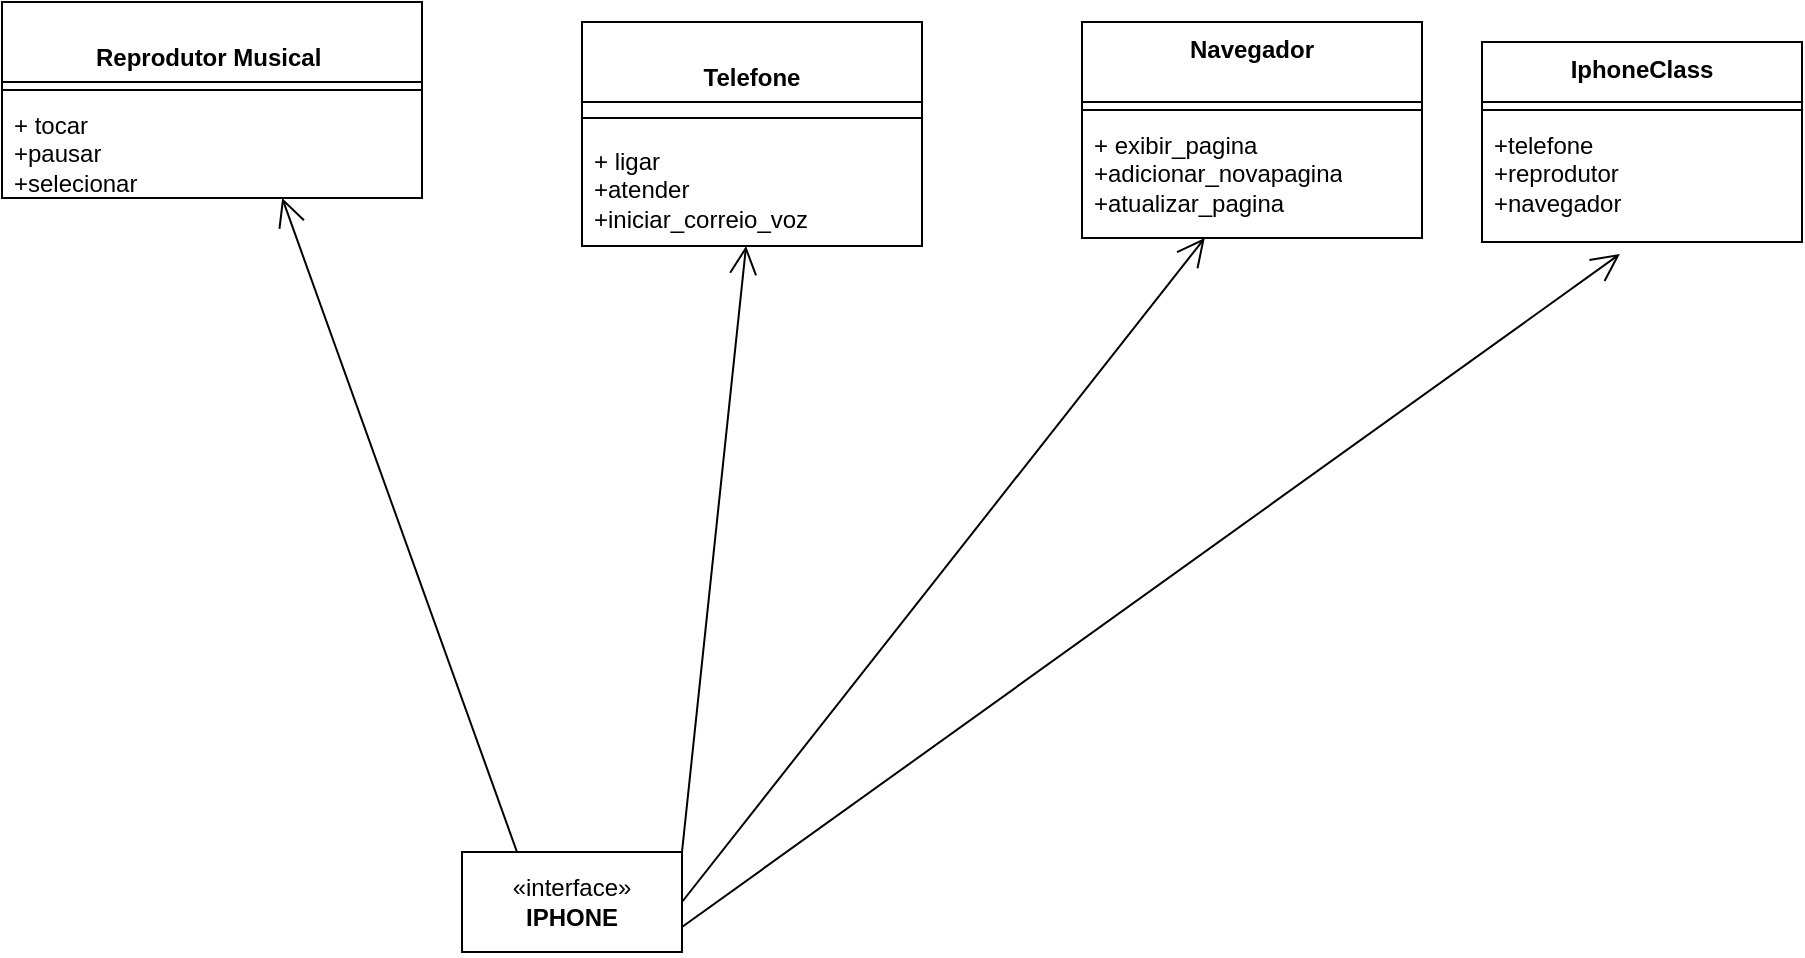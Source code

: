 <mxfile version="21.8.2" type="device">
  <diagram id="ICTnfD28nK9RqRXXPT80" name="Página-1">
    <mxGraphModel dx="880" dy="478" grid="1" gridSize="10" guides="1" tooltips="1" connect="1" arrows="1" fold="1" page="1" pageScale="1" pageWidth="827" pageHeight="1169" math="0" shadow="0">
      <root>
        <mxCell id="0" />
        <mxCell id="1" parent="0" />
        <mxCell id="2WYHhM_tyoqI7TmxD7io-1" value="«interface»&lt;br&gt;&lt;b&gt;IPHONE&lt;/b&gt;" style="html=1;whiteSpace=wrap;" parent="1" vertex="1">
          <mxGeometry x="290" y="535" width="110" height="50" as="geometry" />
        </mxCell>
        <mxCell id="2WYHhM_tyoqI7TmxD7io-2" value="&lt;br&gt;Reprodutor Musical&amp;nbsp;" style="swimlane;fontStyle=1;align=center;verticalAlign=top;childLayout=stackLayout;horizontal=1;startSize=40;horizontalStack=0;resizeParent=1;resizeParentMax=0;resizeLast=0;collapsible=1;marginBottom=0;whiteSpace=wrap;html=1;" parent="1" vertex="1">
          <mxGeometry x="60" y="110" width="210" height="98" as="geometry" />
        </mxCell>
        <mxCell id="2WYHhM_tyoqI7TmxD7io-4" value="" style="line;strokeWidth=1;fillColor=none;align=left;verticalAlign=middle;spacingTop=-1;spacingLeft=3;spacingRight=3;rotatable=0;labelPosition=right;points=[];portConstraint=eastwest;strokeColor=inherit;" parent="2WYHhM_tyoqI7TmxD7io-2" vertex="1">
          <mxGeometry y="40" width="210" height="8" as="geometry" />
        </mxCell>
        <mxCell id="2WYHhM_tyoqI7TmxD7io-5" value="+ tocar&lt;br&gt;+pausar&lt;br&gt;+selecionar" style="text;strokeColor=none;fillColor=none;align=left;verticalAlign=top;spacingLeft=4;spacingRight=4;overflow=hidden;rotatable=0;points=[[0,0.5],[1,0.5]];portConstraint=eastwest;whiteSpace=wrap;html=1;" parent="2WYHhM_tyoqI7TmxD7io-2" vertex="1">
          <mxGeometry y="48" width="210" height="50" as="geometry" />
        </mxCell>
        <mxCell id="2WYHhM_tyoqI7TmxD7io-6" value="&lt;br&gt;Telefone" style="swimlane;fontStyle=1;align=center;verticalAlign=top;childLayout=stackLayout;horizontal=1;startSize=40;horizontalStack=0;resizeParent=1;resizeParentMax=0;resizeLast=0;collapsible=1;marginBottom=0;whiteSpace=wrap;html=1;" parent="1" vertex="1">
          <mxGeometry x="350" y="120" width="170" height="112" as="geometry" />
        </mxCell>
        <mxCell id="2WYHhM_tyoqI7TmxD7io-8" value="" style="line;strokeWidth=1;fillColor=none;align=left;verticalAlign=middle;spacingTop=-1;spacingLeft=3;spacingRight=3;rotatable=0;labelPosition=right;points=[];portConstraint=eastwest;strokeColor=inherit;" parent="2WYHhM_tyoqI7TmxD7io-6" vertex="1">
          <mxGeometry y="40" width="170" height="16" as="geometry" />
        </mxCell>
        <mxCell id="2WYHhM_tyoqI7TmxD7io-9" value="+ ligar&lt;br&gt;+atender&lt;br&gt;+iniciar_correio_voz" style="text;strokeColor=none;fillColor=none;align=left;verticalAlign=top;spacingLeft=4;spacingRight=4;overflow=hidden;rotatable=0;points=[[0,0.5],[1,0.5]];portConstraint=eastwest;whiteSpace=wrap;html=1;" parent="2WYHhM_tyoqI7TmxD7io-6" vertex="1">
          <mxGeometry y="56" width="170" height="56" as="geometry" />
        </mxCell>
        <mxCell id="2WYHhM_tyoqI7TmxD7io-10" value="Navegador" style="swimlane;fontStyle=1;align=center;verticalAlign=top;childLayout=stackLayout;horizontal=1;startSize=40;horizontalStack=0;resizeParent=1;resizeParentMax=0;resizeLast=0;collapsible=1;marginBottom=0;whiteSpace=wrap;html=1;" parent="1" vertex="1">
          <mxGeometry x="600" y="120" width="170" height="108" as="geometry" />
        </mxCell>
        <mxCell id="2WYHhM_tyoqI7TmxD7io-12" value="" style="line;strokeWidth=1;fillColor=none;align=left;verticalAlign=middle;spacingTop=-1;spacingLeft=3;spacingRight=3;rotatable=0;labelPosition=right;points=[];portConstraint=eastwest;strokeColor=inherit;" parent="2WYHhM_tyoqI7TmxD7io-10" vertex="1">
          <mxGeometry y="40" width="170" height="8" as="geometry" />
        </mxCell>
        <mxCell id="2WYHhM_tyoqI7TmxD7io-13" value="+ exibir_pagina&lt;br&gt;+adicionar_novapagina&lt;br&gt;+atualizar_pagina" style="text;strokeColor=none;fillColor=none;align=left;verticalAlign=top;spacingLeft=4;spacingRight=4;overflow=hidden;rotatable=0;points=[[0,0.5],[1,0.5]];portConstraint=eastwest;whiteSpace=wrap;html=1;" parent="2WYHhM_tyoqI7TmxD7io-10" vertex="1">
          <mxGeometry y="48" width="170" height="60" as="geometry" />
        </mxCell>
        <mxCell id="Gzu_AvqEUc0ybm6jBgMW-2" value="" style="endArrow=open;endFill=1;endSize=12;html=1;rounded=0;exitX=1;exitY=0;exitDx=0;exitDy=0;" parent="1" source="2WYHhM_tyoqI7TmxD7io-1" target="2WYHhM_tyoqI7TmxD7io-9" edge="1">
          <mxGeometry width="160" relative="1" as="geometry">
            <mxPoint x="370" y="250" as="sourcePoint" />
            <mxPoint x="530" y="250" as="targetPoint" />
            <Array as="points" />
          </mxGeometry>
        </mxCell>
        <mxCell id="Gzu_AvqEUc0ybm6jBgMW-3" value="" style="endArrow=open;endFill=1;endSize=12;html=1;rounded=0;exitX=1;exitY=0.5;exitDx=0;exitDy=0;" parent="1" source="2WYHhM_tyoqI7TmxD7io-1" target="2WYHhM_tyoqI7TmxD7io-13" edge="1">
          <mxGeometry width="160" relative="1" as="geometry">
            <mxPoint x="370" y="250" as="sourcePoint" />
            <mxPoint x="420" y="70" as="targetPoint" />
          </mxGeometry>
        </mxCell>
        <mxCell id="Gzu_AvqEUc0ybm6jBgMW-4" value="" style="endArrow=open;endFill=1;endSize=12;html=1;rounded=0;exitX=0.25;exitY=0;exitDx=0;exitDy=0;entryX=0.667;entryY=1;entryDx=0;entryDy=0;entryPerimeter=0;" parent="1" source="2WYHhM_tyoqI7TmxD7io-1" target="2WYHhM_tyoqI7TmxD7io-5" edge="1">
          <mxGeometry width="160" relative="1" as="geometry">
            <mxPoint x="370" y="320" as="sourcePoint" />
            <mxPoint x="530" y="320" as="targetPoint" />
          </mxGeometry>
        </mxCell>
        <mxCell id="YMHaLTaX3DSqglhXJ5hN-1" value="IphoneClass" style="swimlane;fontStyle=1;align=center;verticalAlign=top;childLayout=stackLayout;horizontal=1;startSize=30;horizontalStack=0;resizeParent=1;resizeParentMax=0;resizeLast=0;collapsible=1;marginBottom=0;whiteSpace=wrap;html=1;" vertex="1" parent="1">
          <mxGeometry x="800" y="130" width="160" height="100" as="geometry" />
        </mxCell>
        <mxCell id="YMHaLTaX3DSqglhXJ5hN-3" value="" style="line;strokeWidth=1;fillColor=none;align=left;verticalAlign=middle;spacingTop=-1;spacingLeft=3;spacingRight=3;rotatable=0;labelPosition=right;points=[];portConstraint=eastwest;strokeColor=inherit;" vertex="1" parent="YMHaLTaX3DSqglhXJ5hN-1">
          <mxGeometry y="30" width="160" height="8" as="geometry" />
        </mxCell>
        <mxCell id="YMHaLTaX3DSqglhXJ5hN-4" value="+telefone&lt;br&gt;+reprodutor&lt;br&gt;+navegador" style="text;strokeColor=none;fillColor=none;align=left;verticalAlign=top;spacingLeft=4;spacingRight=4;overflow=hidden;rotatable=0;points=[[0,0.5],[1,0.5]];portConstraint=eastwest;whiteSpace=wrap;html=1;" vertex="1" parent="YMHaLTaX3DSqglhXJ5hN-1">
          <mxGeometry y="38" width="160" height="62" as="geometry" />
        </mxCell>
        <mxCell id="YMHaLTaX3DSqglhXJ5hN-5" value="" style="endArrow=open;endFill=1;endSize=12;html=1;rounded=0;exitX=1;exitY=0.75;exitDx=0;exitDy=0;entryX=0.431;entryY=1.097;entryDx=0;entryDy=0;entryPerimeter=0;" edge="1" parent="1" source="2WYHhM_tyoqI7TmxD7io-1" target="YMHaLTaX3DSqglhXJ5hN-4">
          <mxGeometry width="160" relative="1" as="geometry">
            <mxPoint x="420" y="350" as="sourcePoint" />
            <mxPoint x="580" y="350" as="targetPoint" />
          </mxGeometry>
        </mxCell>
      </root>
    </mxGraphModel>
  </diagram>
</mxfile>
